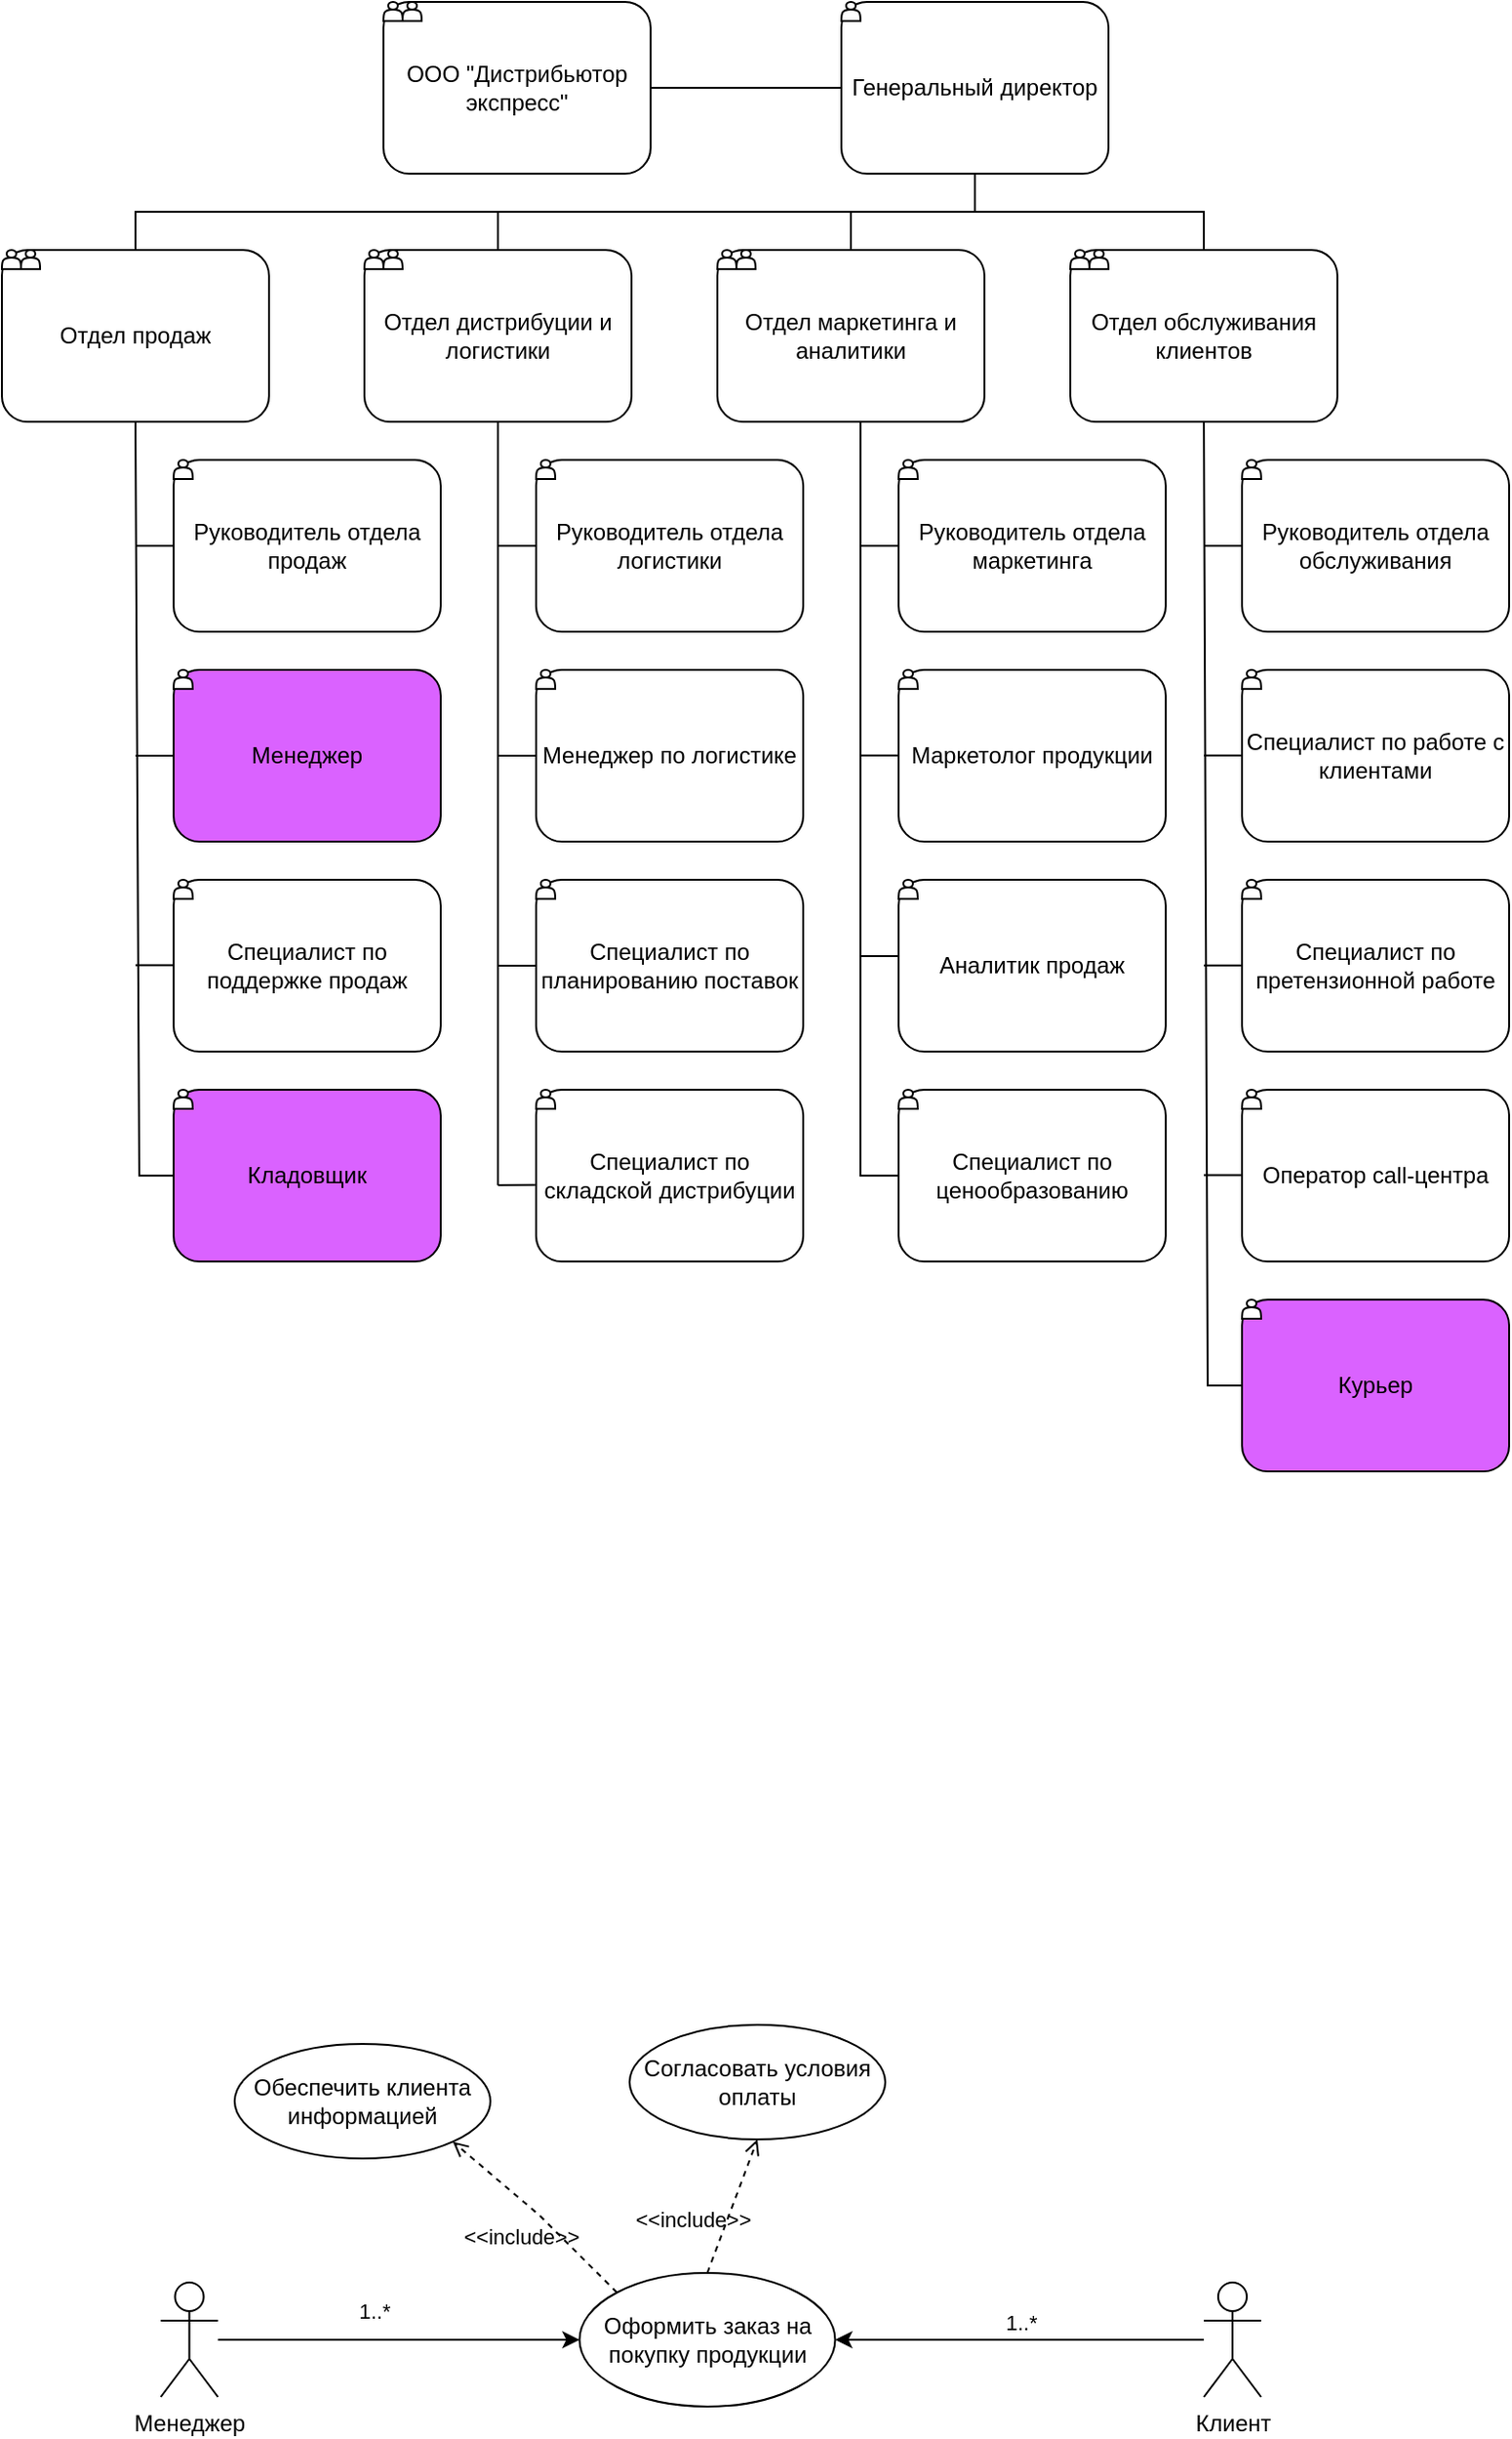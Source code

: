 <mxfile version="28.2.5">
  <diagram name="Страница — 1" id="c6xEdB5K4qL8h1SHKxz1">
    <mxGraphModel dx="611" dy="675" grid="1" gridSize="10" guides="1" tooltips="1" connect="1" arrows="1" fold="1" page="1" pageScale="1" pageWidth="827" pageHeight="1169" math="0" shadow="0">
      <root>
        <mxCell id="0" />
        <mxCell id="1" parent="0" />
        <mxCell id="CNhippC-PvLOj3uCZCu6-1" value="&lt;div style=&quot;&quot;&gt;&lt;span style=&quot;background-color: transparent; color: light-dark(rgb(0, 0, 0), rgb(255, 255, 255));&quot;&gt;ООО &quot;Дистрибьютор экспресс&quot;&lt;/span&gt;&lt;/div&gt;" style="rounded=1;whiteSpace=wrap;html=1;align=center;" vertex="1" parent="1">
          <mxGeometry x="218" y="80" width="140" height="90" as="geometry" />
        </mxCell>
        <mxCell id="CNhippC-PvLOj3uCZCu6-2" value="" style="shape=actor;whiteSpace=wrap;html=1;" vertex="1" parent="1">
          <mxGeometry x="218" y="80" width="10" height="10" as="geometry" />
        </mxCell>
        <mxCell id="CNhippC-PvLOj3uCZCu6-3" value="&lt;div style=&quot;&quot;&gt;&lt;span style=&quot;background-color: transparent; color: light-dark(rgb(0, 0, 0), rgb(255, 255, 255));&quot;&gt;Генеральный директор&lt;/span&gt;&lt;/div&gt;" style="rounded=1;whiteSpace=wrap;html=1;align=center;" vertex="1" parent="1">
          <mxGeometry x="458" y="80" width="140" height="90" as="geometry" />
        </mxCell>
        <mxCell id="CNhippC-PvLOj3uCZCu6-4" value="" style="shape=actor;whiteSpace=wrap;html=1;" vertex="1" parent="1">
          <mxGeometry x="458" y="80" width="10" height="10" as="geometry" />
        </mxCell>
        <mxCell id="CNhippC-PvLOj3uCZCu6-6" value="" style="endArrow=none;html=1;rounded=0;exitX=1;exitY=0.5;exitDx=0;exitDy=0;entryX=0;entryY=0.5;entryDx=0;entryDy=0;" edge="1" parent="1" source="CNhippC-PvLOj3uCZCu6-1" target="CNhippC-PvLOj3uCZCu6-3">
          <mxGeometry width="50" height="50" relative="1" as="geometry">
            <mxPoint x="398" y="250" as="sourcePoint" />
            <mxPoint x="448" y="200" as="targetPoint" />
          </mxGeometry>
        </mxCell>
        <mxCell id="CNhippC-PvLOj3uCZCu6-7" value="" style="shape=actor;whiteSpace=wrap;html=1;" vertex="1" parent="1">
          <mxGeometry x="228" y="80" width="10" height="10" as="geometry" />
        </mxCell>
        <mxCell id="CNhippC-PvLOj3uCZCu6-9" value="&lt;div style=&quot;&quot;&gt;&lt;span style=&quot;background-color: transparent; color: light-dark(rgb(0, 0, 0), rgb(255, 255, 255));&quot;&gt;Отдел продаж&lt;/span&gt;&lt;/div&gt;" style="rounded=1;whiteSpace=wrap;html=1;align=center;" vertex="1" parent="1">
          <mxGeometry x="18" y="210" width="140" height="90" as="geometry" />
        </mxCell>
        <mxCell id="CNhippC-PvLOj3uCZCu6-10" value="" style="shape=actor;whiteSpace=wrap;html=1;" vertex="1" parent="1">
          <mxGeometry x="18" y="210" width="10" height="10" as="geometry" />
        </mxCell>
        <mxCell id="CNhippC-PvLOj3uCZCu6-11" value="" style="shape=actor;whiteSpace=wrap;html=1;" vertex="1" parent="1">
          <mxGeometry x="28" y="210" width="10" height="10" as="geometry" />
        </mxCell>
        <mxCell id="CNhippC-PvLOj3uCZCu6-12" value="&lt;div style=&quot;&quot;&gt;Руководитель отдела продаж&lt;/div&gt;" style="rounded=1;whiteSpace=wrap;html=1;align=center;" vertex="1" parent="1">
          <mxGeometry x="108" y="320" width="140" height="90" as="geometry" />
        </mxCell>
        <mxCell id="CNhippC-PvLOj3uCZCu6-13" value="" style="shape=actor;whiteSpace=wrap;html=1;" vertex="1" parent="1">
          <mxGeometry x="108" y="320" width="10" height="10" as="geometry" />
        </mxCell>
        <mxCell id="CNhippC-PvLOj3uCZCu6-14" value="&lt;div style=&quot;&quot;&gt;Менеджер&lt;/div&gt;" style="rounded=1;whiteSpace=wrap;html=1;align=center;fillColor=#DA62FF;" vertex="1" parent="1">
          <mxGeometry x="108" y="430" width="140" height="90" as="geometry" />
        </mxCell>
        <mxCell id="CNhippC-PvLOj3uCZCu6-15" value="" style="shape=actor;whiteSpace=wrap;html=1;" vertex="1" parent="1">
          <mxGeometry x="108" y="430" width="10" height="10" as="geometry" />
        </mxCell>
        <mxCell id="CNhippC-PvLOj3uCZCu6-16" value="&lt;div style=&quot;&quot;&gt;Специалист по поддержке продаж&lt;/div&gt;" style="rounded=1;whiteSpace=wrap;html=1;align=center;" vertex="1" parent="1">
          <mxGeometry x="108" y="540" width="140" height="90" as="geometry" />
        </mxCell>
        <mxCell id="CNhippC-PvLOj3uCZCu6-17" value="" style="shape=actor;whiteSpace=wrap;html=1;" vertex="1" parent="1">
          <mxGeometry x="108" y="540" width="10" height="10" as="geometry" />
        </mxCell>
        <mxCell id="CNhippC-PvLOj3uCZCu6-18" value="" style="endArrow=none;html=1;rounded=0;entryX=0.5;entryY=1;entryDx=0;entryDy=0;exitX=0.5;exitY=0;exitDx=0;exitDy=0;" edge="1" parent="1" source="CNhippC-PvLOj3uCZCu6-9" target="CNhippC-PvLOj3uCZCu6-3">
          <mxGeometry width="50" height="50" relative="1" as="geometry">
            <mxPoint x="88" y="190" as="sourcePoint" />
            <mxPoint x="288" y="250" as="targetPoint" />
            <Array as="points">
              <mxPoint x="88" y="190" />
              <mxPoint x="528" y="190" />
            </Array>
          </mxGeometry>
        </mxCell>
        <mxCell id="CNhippC-PvLOj3uCZCu6-19" value="" style="endArrow=none;html=1;rounded=0;entryX=0.5;entryY=1;entryDx=0;entryDy=0;exitX=0;exitY=0.5;exitDx=0;exitDy=0;" edge="1" parent="1" source="CNhippC-PvLOj3uCZCu6-79" target="CNhippC-PvLOj3uCZCu6-9">
          <mxGeometry width="50" height="50" relative="1" as="geometry">
            <mxPoint x="58" y="550" as="sourcePoint" />
            <mxPoint x="288" y="270" as="targetPoint" />
            <Array as="points">
              <mxPoint x="90" y="695" />
            </Array>
          </mxGeometry>
        </mxCell>
        <mxCell id="CNhippC-PvLOj3uCZCu6-20" value="" style="endArrow=none;html=1;rounded=0;entryX=0;entryY=0.5;entryDx=0;entryDy=0;" edge="1" parent="1" target="CNhippC-PvLOj3uCZCu6-12">
          <mxGeometry width="50" height="50" relative="1" as="geometry">
            <mxPoint x="88" y="365" as="sourcePoint" />
            <mxPoint x="388" y="340" as="targetPoint" />
          </mxGeometry>
        </mxCell>
        <mxCell id="CNhippC-PvLOj3uCZCu6-21" value="" style="endArrow=none;html=1;rounded=0;exitX=0;exitY=0.5;exitDx=0;exitDy=0;" edge="1" parent="1" source="CNhippC-PvLOj3uCZCu6-14">
          <mxGeometry width="50" height="50" relative="1" as="geometry">
            <mxPoint x="378" y="530" as="sourcePoint" />
            <mxPoint x="88" y="475" as="targetPoint" />
          </mxGeometry>
        </mxCell>
        <mxCell id="CNhippC-PvLOj3uCZCu6-23" value="&lt;div style=&quot;&quot;&gt;&lt;span style=&quot;background-color: transparent; color: light-dark(rgb(0, 0, 0), rgb(255, 255, 255));&quot;&gt;Отдел дистрибуции и логистики&lt;/span&gt;&lt;/div&gt;" style="rounded=1;whiteSpace=wrap;html=1;align=center;" vertex="1" parent="1">
          <mxGeometry x="208" y="210" width="140" height="90" as="geometry" />
        </mxCell>
        <mxCell id="CNhippC-PvLOj3uCZCu6-24" value="" style="shape=actor;whiteSpace=wrap;html=1;" vertex="1" parent="1">
          <mxGeometry x="208" y="210" width="10" height="10" as="geometry" />
        </mxCell>
        <mxCell id="CNhippC-PvLOj3uCZCu6-25" value="" style="shape=actor;whiteSpace=wrap;html=1;" vertex="1" parent="1">
          <mxGeometry x="218" y="210" width="10" height="10" as="geometry" />
        </mxCell>
        <mxCell id="CNhippC-PvLOj3uCZCu6-26" value="" style="endArrow=none;html=1;rounded=0;entryX=0.5;entryY=0;entryDx=0;entryDy=0;" edge="1" parent="1" target="CNhippC-PvLOj3uCZCu6-23">
          <mxGeometry width="50" height="50" relative="1" as="geometry">
            <mxPoint x="278" y="190" as="sourcePoint" />
            <mxPoint x="428" y="220" as="targetPoint" />
          </mxGeometry>
        </mxCell>
        <mxCell id="CNhippC-PvLOj3uCZCu6-27" value="&lt;div style=&quot;&quot;&gt;Руководитель отдела логистики&lt;/div&gt;" style="rounded=1;whiteSpace=wrap;html=1;align=center;" vertex="1" parent="1">
          <mxGeometry x="298" y="320" width="140" height="90" as="geometry" />
        </mxCell>
        <mxCell id="CNhippC-PvLOj3uCZCu6-28" value="" style="shape=actor;whiteSpace=wrap;html=1;" vertex="1" parent="1">
          <mxGeometry x="298" y="320" width="10" height="10" as="geometry" />
        </mxCell>
        <mxCell id="CNhippC-PvLOj3uCZCu6-29" value="&lt;div style=&quot;&quot;&gt;Менеджер по логистике&lt;/div&gt;" style="rounded=1;whiteSpace=wrap;html=1;align=center;" vertex="1" parent="1">
          <mxGeometry x="298" y="430" width="140" height="90" as="geometry" />
        </mxCell>
        <mxCell id="CNhippC-PvLOj3uCZCu6-30" value="" style="shape=actor;whiteSpace=wrap;html=1;" vertex="1" parent="1">
          <mxGeometry x="298" y="430" width="10" height="10" as="geometry" />
        </mxCell>
        <mxCell id="CNhippC-PvLOj3uCZCu6-31" value="&lt;div style=&quot;&quot;&gt;Специалист по планированию поставок&lt;/div&gt;" style="rounded=1;whiteSpace=wrap;html=1;align=center;" vertex="1" parent="1">
          <mxGeometry x="298" y="540" width="140" height="90" as="geometry" />
        </mxCell>
        <mxCell id="CNhippC-PvLOj3uCZCu6-32" value="" style="shape=actor;whiteSpace=wrap;html=1;" vertex="1" parent="1">
          <mxGeometry x="298" y="540" width="10" height="10" as="geometry" />
        </mxCell>
        <mxCell id="CNhippC-PvLOj3uCZCu6-33" value="" style="endArrow=none;html=1;rounded=0;entryX=0.5;entryY=1;entryDx=0;entryDy=0;exitX=0;exitY=0.5;exitDx=0;exitDy=0;" edge="1" parent="1" source="CNhippC-PvLOj3uCZCu6-31" target="CNhippC-PvLOj3uCZCu6-23">
          <mxGeometry width="50" height="50" relative="1" as="geometry">
            <mxPoint x="448" y="440" as="sourcePoint" />
            <mxPoint x="498" y="390" as="targetPoint" />
            <Array as="points">
              <mxPoint x="278" y="585" />
            </Array>
          </mxGeometry>
        </mxCell>
        <mxCell id="CNhippC-PvLOj3uCZCu6-34" value="" style="endArrow=none;html=1;rounded=0;entryX=0;entryY=0.5;entryDx=0;entryDy=0;" edge="1" parent="1" target="CNhippC-PvLOj3uCZCu6-29">
          <mxGeometry width="50" height="50" relative="1" as="geometry">
            <mxPoint x="278" y="475" as="sourcePoint" />
            <mxPoint x="518" y="340" as="targetPoint" />
          </mxGeometry>
        </mxCell>
        <mxCell id="CNhippC-PvLOj3uCZCu6-35" value="" style="endArrow=none;html=1;rounded=0;entryX=0;entryY=0.5;entryDx=0;entryDy=0;" edge="1" parent="1" target="CNhippC-PvLOj3uCZCu6-27">
          <mxGeometry width="50" height="50" relative="1" as="geometry">
            <mxPoint x="278" y="365" as="sourcePoint" />
            <mxPoint x="568" y="300" as="targetPoint" />
          </mxGeometry>
        </mxCell>
        <mxCell id="CNhippC-PvLOj3uCZCu6-36" value="&lt;div style=&quot;&quot;&gt;Руководитель отдела маркетинга&lt;/div&gt;" style="rounded=1;whiteSpace=wrap;html=1;align=center;" vertex="1" parent="1">
          <mxGeometry x="488" y="320" width="140" height="90" as="geometry" />
        </mxCell>
        <mxCell id="CNhippC-PvLOj3uCZCu6-37" value="" style="shape=actor;whiteSpace=wrap;html=1;" vertex="1" parent="1">
          <mxGeometry x="488" y="320" width="10" height="10" as="geometry" />
        </mxCell>
        <mxCell id="CNhippC-PvLOj3uCZCu6-38" value="&lt;div style=&quot;&quot;&gt;&lt;span style=&quot;background-color: transparent; color: light-dark(rgb(0, 0, 0), rgb(255, 255, 255));&quot;&gt;Отдел маркетинга и аналитики&lt;/span&gt;&lt;/div&gt;" style="rounded=1;whiteSpace=wrap;html=1;align=center;" vertex="1" parent="1">
          <mxGeometry x="393" y="210" width="140" height="90" as="geometry" />
        </mxCell>
        <mxCell id="CNhippC-PvLOj3uCZCu6-39" value="" style="shape=actor;whiteSpace=wrap;html=1;" vertex="1" parent="1">
          <mxGeometry x="393" y="210" width="10" height="10" as="geometry" />
        </mxCell>
        <mxCell id="CNhippC-PvLOj3uCZCu6-40" value="" style="shape=actor;whiteSpace=wrap;html=1;" vertex="1" parent="1">
          <mxGeometry x="403" y="210" width="10" height="10" as="geometry" />
        </mxCell>
        <mxCell id="CNhippC-PvLOj3uCZCu6-41" value="&lt;div style=&quot;&quot;&gt;Маркетолог продукции&lt;/div&gt;" style="rounded=1;whiteSpace=wrap;html=1;align=center;" vertex="1" parent="1">
          <mxGeometry x="488" y="430" width="140" height="90" as="geometry" />
        </mxCell>
        <mxCell id="CNhippC-PvLOj3uCZCu6-42" value="" style="shape=actor;whiteSpace=wrap;html=1;" vertex="1" parent="1">
          <mxGeometry x="488" y="430" width="10" height="10" as="geometry" />
        </mxCell>
        <mxCell id="CNhippC-PvLOj3uCZCu6-43" value="" style="endArrow=none;html=1;rounded=0;entryX=0.536;entryY=1;entryDx=0;entryDy=0;exitX=0;exitY=0.5;exitDx=0;exitDy=0;entryPerimeter=0;" edge="1" parent="1" source="CNhippC-PvLOj3uCZCu6-50" target="CNhippC-PvLOj3uCZCu6-38">
          <mxGeometry width="50" height="50" relative="1" as="geometry">
            <mxPoint x="678" y="320" as="sourcePoint" />
            <mxPoint x="728" y="270" as="targetPoint" />
            <Array as="points">
              <mxPoint x="468" y="695" />
            </Array>
          </mxGeometry>
        </mxCell>
        <mxCell id="CNhippC-PvLOj3uCZCu6-44" value="&lt;div style=&quot;&quot;&gt;Специалист по складской дистрибуции&lt;/div&gt;" style="rounded=1;whiteSpace=wrap;html=1;align=center;" vertex="1" parent="1">
          <mxGeometry x="298" y="650" width="140" height="90" as="geometry" />
        </mxCell>
        <mxCell id="CNhippC-PvLOj3uCZCu6-45" value="" style="shape=actor;whiteSpace=wrap;html=1;" vertex="1" parent="1">
          <mxGeometry x="298" y="650" width="10" height="10" as="geometry" />
        </mxCell>
        <mxCell id="CNhippC-PvLOj3uCZCu6-46" value="" style="endArrow=none;html=1;rounded=0;entryX=-0.004;entryY=0.554;entryDx=0;entryDy=0;entryPerimeter=0;" edge="1" parent="1" target="CNhippC-PvLOj3uCZCu6-44">
          <mxGeometry width="50" height="50" relative="1" as="geometry">
            <mxPoint x="278" y="700" as="sourcePoint" />
            <mxPoint x="248" y="730" as="targetPoint" />
            <Array as="points" />
          </mxGeometry>
        </mxCell>
        <mxCell id="CNhippC-PvLOj3uCZCu6-47" value="" style="endArrow=none;html=1;rounded=0;" edge="1" parent="1">
          <mxGeometry width="50" height="50" relative="1" as="geometry">
            <mxPoint x="278" y="580" as="sourcePoint" />
            <mxPoint x="278" y="700" as="targetPoint" />
          </mxGeometry>
        </mxCell>
        <mxCell id="CNhippC-PvLOj3uCZCu6-48" value="&lt;div style=&quot;&quot;&gt;Аналитик продаж&lt;/div&gt;" style="rounded=1;whiteSpace=wrap;html=1;align=center;" vertex="1" parent="1">
          <mxGeometry x="488" y="540" width="140" height="90" as="geometry" />
        </mxCell>
        <mxCell id="CNhippC-PvLOj3uCZCu6-49" value="" style="shape=actor;whiteSpace=wrap;html=1;" vertex="1" parent="1">
          <mxGeometry x="488" y="540" width="10" height="10" as="geometry" />
        </mxCell>
        <mxCell id="CNhippC-PvLOj3uCZCu6-50" value="&lt;div style=&quot;&quot;&gt;Специалист по ценообразованию&lt;/div&gt;" style="rounded=1;whiteSpace=wrap;html=1;align=center;" vertex="1" parent="1">
          <mxGeometry x="488" y="650" width="140" height="90" as="geometry" />
        </mxCell>
        <mxCell id="CNhippC-PvLOj3uCZCu6-51" value="" style="shape=actor;whiteSpace=wrap;html=1;" vertex="1" parent="1">
          <mxGeometry x="488" y="650" width="10" height="10" as="geometry" />
        </mxCell>
        <mxCell id="CNhippC-PvLOj3uCZCu6-55" value="&lt;div style=&quot;&quot;&gt;&lt;span style=&quot;background-color: transparent; color: light-dark(rgb(0, 0, 0), rgb(255, 255, 255));&quot;&gt;Отдел обслуживания клиентов&lt;/span&gt;&lt;/div&gt;" style="rounded=1;whiteSpace=wrap;html=1;align=center;" vertex="1" parent="1">
          <mxGeometry x="578" y="210" width="140" height="90" as="geometry" />
        </mxCell>
        <mxCell id="CNhippC-PvLOj3uCZCu6-56" value="" style="shape=actor;whiteSpace=wrap;html=1;" vertex="1" parent="1">
          <mxGeometry x="578" y="210" width="10" height="10" as="geometry" />
        </mxCell>
        <mxCell id="CNhippC-PvLOj3uCZCu6-57" value="" style="shape=actor;whiteSpace=wrap;html=1;" vertex="1" parent="1">
          <mxGeometry x="588" y="210" width="10" height="10" as="geometry" />
        </mxCell>
        <mxCell id="CNhippC-PvLOj3uCZCu6-58" value="&lt;div style=&quot;&quot;&gt;Руководитель отдела обслуживания&lt;/div&gt;" style="rounded=1;whiteSpace=wrap;html=1;align=center;" vertex="1" parent="1">
          <mxGeometry x="668" y="320" width="140" height="90" as="geometry" />
        </mxCell>
        <mxCell id="CNhippC-PvLOj3uCZCu6-59" value="" style="shape=actor;whiteSpace=wrap;html=1;" vertex="1" parent="1">
          <mxGeometry x="668" y="320" width="10" height="10" as="geometry" />
        </mxCell>
        <mxCell id="CNhippC-PvLOj3uCZCu6-60" value="" style="endArrow=none;html=1;rounded=0;entryX=0;entryY=0.5;entryDx=0;entryDy=0;" edge="1" parent="1" target="CNhippC-PvLOj3uCZCu6-58">
          <mxGeometry width="50" height="50" relative="1" as="geometry">
            <mxPoint x="648" y="365" as="sourcePoint" />
            <mxPoint x="698" y="370" as="targetPoint" />
          </mxGeometry>
        </mxCell>
        <mxCell id="CNhippC-PvLOj3uCZCu6-61" value="&lt;div style=&quot;&quot;&gt;Специалист по работе с клиентами&lt;/div&gt;" style="rounded=1;whiteSpace=wrap;html=1;align=center;" vertex="1" parent="1">
          <mxGeometry x="668" y="430" width="140" height="90" as="geometry" />
        </mxCell>
        <mxCell id="CNhippC-PvLOj3uCZCu6-62" value="" style="shape=actor;whiteSpace=wrap;html=1;" vertex="1" parent="1">
          <mxGeometry x="668" y="430" width="10" height="10" as="geometry" />
        </mxCell>
        <mxCell id="CNhippC-PvLOj3uCZCu6-63" value="&lt;div style=&quot;&quot;&gt;Специалист по претензионной работе&lt;/div&gt;" style="rounded=1;whiteSpace=wrap;html=1;align=center;" vertex="1" parent="1">
          <mxGeometry x="668" y="540" width="140" height="90" as="geometry" />
        </mxCell>
        <mxCell id="CNhippC-PvLOj3uCZCu6-64" value="" style="shape=actor;whiteSpace=wrap;html=1;" vertex="1" parent="1">
          <mxGeometry x="668" y="540" width="10" height="10" as="geometry" />
        </mxCell>
        <mxCell id="CNhippC-PvLOj3uCZCu6-65" value="&lt;div style=&quot;&quot;&gt;Оператор call-центра&lt;/div&gt;" style="rounded=1;whiteSpace=wrap;html=1;align=center;" vertex="1" parent="1">
          <mxGeometry x="668" y="650" width="140" height="90" as="geometry" />
        </mxCell>
        <mxCell id="CNhippC-PvLOj3uCZCu6-66" value="" style="shape=actor;whiteSpace=wrap;html=1;" vertex="1" parent="1">
          <mxGeometry x="668" y="650" width="10" height="10" as="geometry" />
        </mxCell>
        <mxCell id="CNhippC-PvLOj3uCZCu6-67" value="" style="endArrow=none;html=1;rounded=0;entryX=0.5;entryY=1;entryDx=0;entryDy=0;exitX=0;exitY=0.5;exitDx=0;exitDy=0;" edge="1" parent="1" source="CNhippC-PvLOj3uCZCu6-83" target="CNhippC-PvLOj3uCZCu6-55">
          <mxGeometry width="50" height="50" relative="1" as="geometry">
            <mxPoint x="738" y="310" as="sourcePoint" />
            <mxPoint x="788" y="260" as="targetPoint" />
            <Array as="points">
              <mxPoint x="650" y="805" />
            </Array>
          </mxGeometry>
        </mxCell>
        <mxCell id="CNhippC-PvLOj3uCZCu6-68" value="" style="endArrow=none;html=1;rounded=0;exitX=0.5;exitY=0;exitDx=0;exitDy=0;" edge="1" parent="1" source="CNhippC-PvLOj3uCZCu6-38">
          <mxGeometry width="50" height="50" relative="1" as="geometry">
            <mxPoint x="688" y="160" as="sourcePoint" />
            <mxPoint x="463" y="190" as="targetPoint" />
          </mxGeometry>
        </mxCell>
        <mxCell id="CNhippC-PvLOj3uCZCu6-69" value="" style="endArrow=none;html=1;rounded=0;entryX=0.5;entryY=1;entryDx=0;entryDy=0;exitX=0.5;exitY=0;exitDx=0;exitDy=0;" edge="1" parent="1" source="CNhippC-PvLOj3uCZCu6-55" target="CNhippC-PvLOj3uCZCu6-3">
          <mxGeometry width="50" height="50" relative="1" as="geometry">
            <mxPoint x="718" y="200" as="sourcePoint" />
            <mxPoint x="768" y="150" as="targetPoint" />
            <Array as="points">
              <mxPoint x="648" y="190" />
              <mxPoint x="528" y="190" />
            </Array>
          </mxGeometry>
        </mxCell>
        <mxCell id="CNhippC-PvLOj3uCZCu6-72" value="" style="endArrow=none;html=1;rounded=0;entryX=0;entryY=0.5;entryDx=0;entryDy=0;" edge="1" parent="1" target="CNhippC-PvLOj3uCZCu6-36">
          <mxGeometry width="50" height="50" relative="1" as="geometry">
            <mxPoint x="468" y="365" as="sourcePoint" />
            <mxPoint x="508" y="360" as="targetPoint" />
          </mxGeometry>
        </mxCell>
        <mxCell id="CNhippC-PvLOj3uCZCu6-73" value="" style="endArrow=none;html=1;rounded=0;entryX=0;entryY=0.5;entryDx=0;entryDy=0;" edge="1" parent="1">
          <mxGeometry width="50" height="50" relative="1" as="geometry">
            <mxPoint x="468" y="474.86" as="sourcePoint" />
            <mxPoint x="488" y="474.86" as="targetPoint" />
          </mxGeometry>
        </mxCell>
        <mxCell id="CNhippC-PvLOj3uCZCu6-74" value="" style="endArrow=none;html=1;rounded=0;entryX=0;entryY=0.5;entryDx=0;entryDy=0;" edge="1" parent="1">
          <mxGeometry width="50" height="50" relative="1" as="geometry">
            <mxPoint x="468" y="580" as="sourcePoint" />
            <mxPoint x="488" y="580" as="targetPoint" />
          </mxGeometry>
        </mxCell>
        <mxCell id="CNhippC-PvLOj3uCZCu6-75" value="" style="endArrow=none;html=1;rounded=0;entryX=0;entryY=0.5;entryDx=0;entryDy=0;" edge="1" parent="1">
          <mxGeometry width="50" height="50" relative="1" as="geometry">
            <mxPoint x="648" y="474.86" as="sourcePoint" />
            <mxPoint x="668" y="474.86" as="targetPoint" />
          </mxGeometry>
        </mxCell>
        <mxCell id="CNhippC-PvLOj3uCZCu6-76" value="" style="endArrow=none;html=1;rounded=0;entryX=0;entryY=0.5;entryDx=0;entryDy=0;" edge="1" parent="1">
          <mxGeometry width="50" height="50" relative="1" as="geometry">
            <mxPoint x="648" y="584.86" as="sourcePoint" />
            <mxPoint x="668" y="584.86" as="targetPoint" />
          </mxGeometry>
        </mxCell>
        <mxCell id="CNhippC-PvLOj3uCZCu6-79" value="&lt;div style=&quot;&quot;&gt;Кладовщик&lt;/div&gt;" style="rounded=1;whiteSpace=wrap;html=1;align=center;fillColor=#DA62FF;" vertex="1" parent="1">
          <mxGeometry x="108" y="650" width="140" height="90" as="geometry" />
        </mxCell>
        <mxCell id="CNhippC-PvLOj3uCZCu6-81" value="" style="endArrow=none;html=1;rounded=0;exitX=0;exitY=0.5;exitDx=0;exitDy=0;" edge="1" parent="1">
          <mxGeometry width="50" height="50" relative="1" as="geometry">
            <mxPoint x="108" y="584.78" as="sourcePoint" />
            <mxPoint x="88" y="584.78" as="targetPoint" />
          </mxGeometry>
        </mxCell>
        <mxCell id="CNhippC-PvLOj3uCZCu6-82" value="" style="shape=actor;whiteSpace=wrap;html=1;" vertex="1" parent="1">
          <mxGeometry x="108" y="650" width="10" height="10" as="geometry" />
        </mxCell>
        <mxCell id="CNhippC-PvLOj3uCZCu6-83" value="&lt;div style=&quot;&quot;&gt;Курьер&lt;/div&gt;" style="rounded=1;whiteSpace=wrap;html=1;align=center;fillColor=#DA62FF;" vertex="1" parent="1">
          <mxGeometry x="668" y="760" width="140" height="90" as="geometry" />
        </mxCell>
        <mxCell id="CNhippC-PvLOj3uCZCu6-84" value="" style="shape=actor;whiteSpace=wrap;html=1;" vertex="1" parent="1">
          <mxGeometry x="668" y="760" width="10" height="10" as="geometry" />
        </mxCell>
        <mxCell id="CNhippC-PvLOj3uCZCu6-85" value="" style="endArrow=none;html=1;rounded=0;entryX=0;entryY=0.5;entryDx=0;entryDy=0;" edge="1" parent="1">
          <mxGeometry width="50" height="50" relative="1" as="geometry">
            <mxPoint x="648" y="694.78" as="sourcePoint" />
            <mxPoint x="668" y="694.78" as="targetPoint" />
          </mxGeometry>
        </mxCell>
        <mxCell id="CNhippC-PvLOj3uCZCu6-90" style="edgeStyle=orthogonalEdgeStyle;rounded=0;orthogonalLoop=1;jettySize=auto;html=1;entryX=0;entryY=0.5;entryDx=0;entryDy=0;" edge="1" parent="1" source="CNhippC-PvLOj3uCZCu6-86" target="CNhippC-PvLOj3uCZCu6-89">
          <mxGeometry relative="1" as="geometry" />
        </mxCell>
        <mxCell id="CNhippC-PvLOj3uCZCu6-98" value="1..*" style="edgeLabel;html=1;align=center;verticalAlign=middle;resizable=0;points=[];" vertex="1" connectable="0" parent="CNhippC-PvLOj3uCZCu6-90">
          <mxGeometry x="-0.097" y="3" relative="1" as="geometry">
            <mxPoint x="-4" y="-12" as="offset" />
          </mxGeometry>
        </mxCell>
        <mxCell id="CNhippC-PvLOj3uCZCu6-86" value="Менеджер" style="shape=umlActor;verticalLabelPosition=bottom;verticalAlign=top;html=1;outlineConnect=0;" vertex="1" parent="1">
          <mxGeometry x="101.25" y="1275" width="30" height="60" as="geometry" />
        </mxCell>
        <mxCell id="CNhippC-PvLOj3uCZCu6-91" style="edgeStyle=orthogonalEdgeStyle;rounded=0;orthogonalLoop=1;jettySize=auto;html=1;entryX=1;entryY=0.5;entryDx=0;entryDy=0;" edge="1" parent="1" source="CNhippC-PvLOj3uCZCu6-88" target="CNhippC-PvLOj3uCZCu6-89">
          <mxGeometry relative="1" as="geometry" />
        </mxCell>
        <mxCell id="CNhippC-PvLOj3uCZCu6-88" value="Клиент" style="shape=umlActor;verticalLabelPosition=bottom;verticalAlign=top;html=1;outlineConnect=0;" vertex="1" parent="1">
          <mxGeometry x="648" y="1275" width="30" height="60" as="geometry" />
        </mxCell>
        <mxCell id="CNhippC-PvLOj3uCZCu6-89" value="Оформить заказ на покупку продукции" style="ellipse;whiteSpace=wrap;html=1;" vertex="1" parent="1">
          <mxGeometry x="320.75" y="1270" width="134" height="70" as="geometry" />
        </mxCell>
        <mxCell id="CNhippC-PvLOj3uCZCu6-92" value="Обеспечить клиента информацией" style="ellipse;whiteSpace=wrap;html=1;" vertex="1" parent="1">
          <mxGeometry x="140" y="1150" width="134" height="60" as="geometry" />
        </mxCell>
        <mxCell id="CNhippC-PvLOj3uCZCu6-95" value="&amp;lt;&amp;lt;include&amp;gt;&amp;gt;" style="html=1;verticalAlign=bottom;labelBackgroundColor=none;endArrow=open;endFill=0;dashed=1;rounded=0;exitX=0;exitY=0;exitDx=0;exitDy=0;entryX=1;entryY=1;entryDx=0;entryDy=0;" edge="1" parent="1" source="CNhippC-PvLOj3uCZCu6-89" target="CNhippC-PvLOj3uCZCu6-92">
          <mxGeometry x="-0.134" y="21" width="160" relative="1" as="geometry">
            <mxPoint x="220" y="1410" as="sourcePoint" />
            <mxPoint x="380" y="1410" as="targetPoint" />
            <Array as="points">
              <mxPoint x="300" y="1240" />
            </Array>
            <mxPoint y="1" as="offset" />
          </mxGeometry>
        </mxCell>
        <mxCell id="CNhippC-PvLOj3uCZCu6-96" value="Согласовать условия оплаты" style="ellipse;whiteSpace=wrap;html=1;" vertex="1" parent="1">
          <mxGeometry x="347" y="1140" width="134" height="60" as="geometry" />
        </mxCell>
        <mxCell id="CNhippC-PvLOj3uCZCu6-97" value="&amp;lt;&amp;lt;include&amp;gt;&amp;gt;" style="html=1;verticalAlign=bottom;labelBackgroundColor=none;endArrow=open;endFill=0;dashed=1;rounded=0;exitX=0.5;exitY=0;exitDx=0;exitDy=0;entryX=0.5;entryY=1;entryDx=0;entryDy=0;" edge="1" parent="1" source="CNhippC-PvLOj3uCZCu6-89" target="CNhippC-PvLOj3uCZCu6-96">
          <mxGeometry x="-0.579" y="14" width="160" relative="1" as="geometry">
            <mxPoint x="386.75" y="1270" as="sourcePoint" />
            <mxPoint x="289" y="1230" as="targetPoint" />
            <Array as="points" />
            <mxPoint as="offset" />
          </mxGeometry>
        </mxCell>
        <mxCell id="CNhippC-PvLOj3uCZCu6-99" value="1..*" style="edgeLabel;html=1;align=center;verticalAlign=middle;resizable=0;points=[];" vertex="1" connectable="0" parent="1">
          <mxGeometry x="200" y="1290" as="geometry">
            <mxPoint x="352" y="6" as="offset" />
          </mxGeometry>
        </mxCell>
      </root>
    </mxGraphModel>
  </diagram>
</mxfile>
